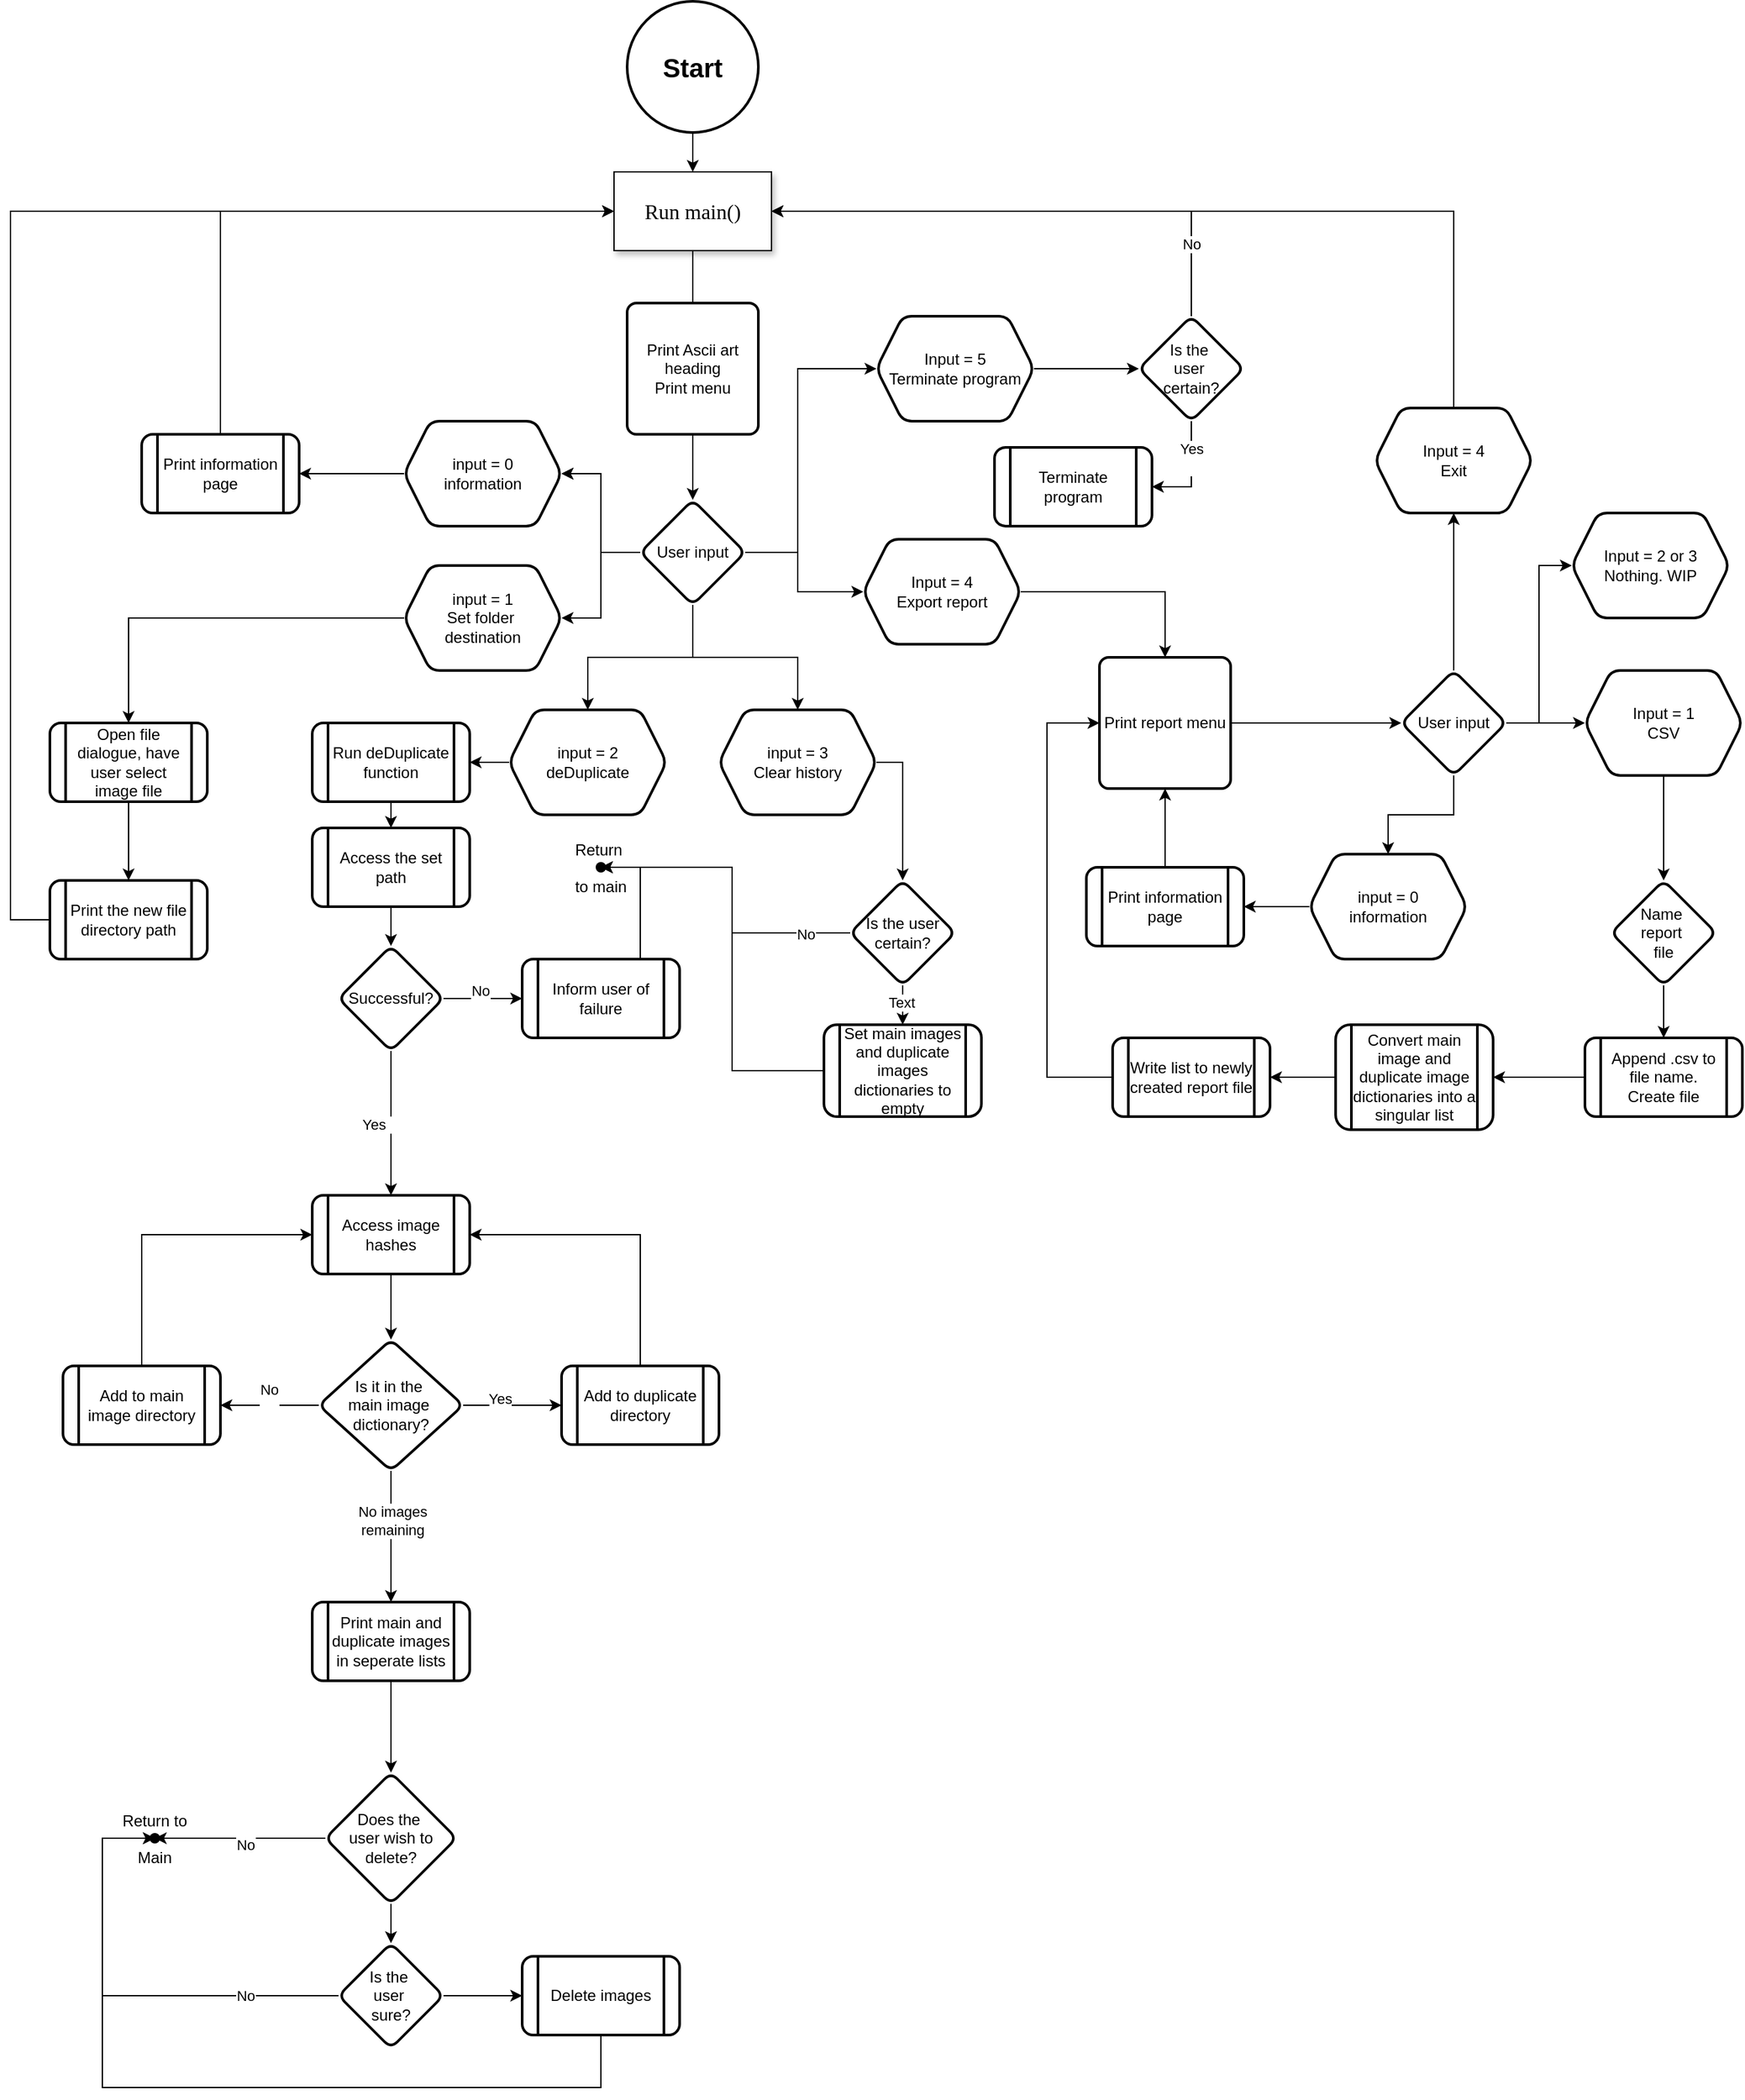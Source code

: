 <mxfile version="24.1.0" type="device">
  <diagram name="Page-1" id="edf60f1a-56cd-e834-aa8a-f176f3a09ee4">
    <mxGraphModel dx="1219" dy="713" grid="1" gridSize="10" guides="1" tooltips="1" connect="1" arrows="1" fold="1" page="1" pageScale="1" pageWidth="1100" pageHeight="850" background="none" math="0" shadow="0">
      <root>
        <mxCell id="0" />
        <mxCell id="1" parent="0" />
        <mxCell id="60e70716793133e9-32" style="edgeStyle=orthogonalEdgeStyle;rounded=0;html=1;labelBackgroundColor=none;startSize=5;endArrow=classicThin;endFill=1;endSize=5;jettySize=auto;orthogonalLoop=1;strokeWidth=1;fontFamily=Verdana;fontSize=8" parent="1" source="60e70716793133e9-4" edge="1">
          <mxGeometry relative="1" as="geometry">
            <mxPoint x="560" y="290" as="targetPoint" />
          </mxGeometry>
        </mxCell>
        <mxCell id="60e70716793133e9-4" value="&lt;span style=&quot;font-size: 16px;&quot;&gt;Run main()&lt;/span&gt;" style="rounded=0;whiteSpace=wrap;html=1;shadow=1;labelBackgroundColor=none;strokeWidth=1;fontFamily=Verdana;fontSize=8;align=center;" parent="1" vertex="1">
          <mxGeometry x="500" y="150" width="120" height="60" as="geometry" />
        </mxCell>
        <mxCell id="4-opI2tt3qrMasOqlmpi-2" value="" style="edgeStyle=orthogonalEdgeStyle;rounded=0;orthogonalLoop=1;jettySize=auto;html=1;" edge="1" parent="1" source="4-opI2tt3qrMasOqlmpi-1" target="60e70716793133e9-4">
          <mxGeometry relative="1" as="geometry" />
        </mxCell>
        <mxCell id="4-opI2tt3qrMasOqlmpi-1" value="&lt;b&gt;&lt;font style=&quot;font-size: 20px;&quot;&gt;Start&lt;/font&gt;&lt;/b&gt;" style="strokeWidth=2;html=1;shape=mxgraph.flowchart.start_2;whiteSpace=wrap;" vertex="1" parent="1">
          <mxGeometry x="510" y="20" width="100" height="100" as="geometry" />
        </mxCell>
        <mxCell id="4-opI2tt3qrMasOqlmpi-5" value="" style="edgeStyle=orthogonalEdgeStyle;rounded=0;orthogonalLoop=1;jettySize=auto;html=1;" edge="1" parent="1" source="4-opI2tt3qrMasOqlmpi-3" target="4-opI2tt3qrMasOqlmpi-4">
          <mxGeometry relative="1" as="geometry" />
        </mxCell>
        <mxCell id="4-opI2tt3qrMasOqlmpi-3" value="Print Ascii art heading&lt;div&gt;Print menu&lt;/div&gt;" style="rounded=1;whiteSpace=wrap;html=1;absoluteArcSize=1;arcSize=14;strokeWidth=2;" vertex="1" parent="1">
          <mxGeometry x="510" y="250" width="100" height="100" as="geometry" />
        </mxCell>
        <mxCell id="4-opI2tt3qrMasOqlmpi-7" value="" style="edgeStyle=orthogonalEdgeStyle;rounded=0;orthogonalLoop=1;jettySize=auto;html=1;" edge="1" parent="1" source="4-opI2tt3qrMasOqlmpi-4" target="4-opI2tt3qrMasOqlmpi-6">
          <mxGeometry relative="1" as="geometry" />
        </mxCell>
        <mxCell id="4-opI2tt3qrMasOqlmpi-10" value="" style="edgeStyle=orthogonalEdgeStyle;rounded=0;orthogonalLoop=1;jettySize=auto;html=1;" edge="1" parent="1" source="4-opI2tt3qrMasOqlmpi-4" target="4-opI2tt3qrMasOqlmpi-6">
          <mxGeometry relative="1" as="geometry" />
        </mxCell>
        <mxCell id="4-opI2tt3qrMasOqlmpi-11" style="edgeStyle=orthogonalEdgeStyle;rounded=0;orthogonalLoop=1;jettySize=auto;html=1;" edge="1" parent="1" source="4-opI2tt3qrMasOqlmpi-4">
          <mxGeometry relative="1" as="geometry">
            <mxPoint x="460" y="490" as="targetPoint" />
            <Array as="points">
              <mxPoint x="490" y="440" />
              <mxPoint x="490" y="490" />
            </Array>
          </mxGeometry>
        </mxCell>
        <mxCell id="4-opI2tt3qrMasOqlmpi-18" value="" style="edgeStyle=orthogonalEdgeStyle;rounded=0;orthogonalLoop=1;jettySize=auto;html=1;" edge="1" parent="1" source="4-opI2tt3qrMasOqlmpi-4" target="4-opI2tt3qrMasOqlmpi-17">
          <mxGeometry relative="1" as="geometry" />
        </mxCell>
        <mxCell id="4-opI2tt3qrMasOqlmpi-68" value="" style="edgeStyle=orthogonalEdgeStyle;rounded=0;orthogonalLoop=1;jettySize=auto;html=1;" edge="1" parent="1" source="4-opI2tt3qrMasOqlmpi-4" target="4-opI2tt3qrMasOqlmpi-67">
          <mxGeometry relative="1" as="geometry" />
        </mxCell>
        <mxCell id="4-opI2tt3qrMasOqlmpi-78" value="" style="edgeStyle=orthogonalEdgeStyle;rounded=0;orthogonalLoop=1;jettySize=auto;html=1;" edge="1" parent="1" source="4-opI2tt3qrMasOqlmpi-4" target="4-opI2tt3qrMasOqlmpi-77">
          <mxGeometry relative="1" as="geometry">
            <Array as="points">
              <mxPoint x="640" y="440" />
              <mxPoint x="640" y="300" />
            </Array>
          </mxGeometry>
        </mxCell>
        <mxCell id="4-opI2tt3qrMasOqlmpi-87" style="edgeStyle=orthogonalEdgeStyle;rounded=0;orthogonalLoop=1;jettySize=auto;html=1;entryX=0;entryY=0.5;entryDx=0;entryDy=0;" edge="1" parent="1" source="4-opI2tt3qrMasOqlmpi-4" target="4-opI2tt3qrMasOqlmpi-86">
          <mxGeometry relative="1" as="geometry">
            <Array as="points">
              <mxPoint x="640" y="440" />
              <mxPoint x="640" y="470" />
            </Array>
          </mxGeometry>
        </mxCell>
        <mxCell id="4-opI2tt3qrMasOqlmpi-4" value="User input" style="rhombus;whiteSpace=wrap;html=1;rounded=1;arcSize=14;strokeWidth=2;" vertex="1" parent="1">
          <mxGeometry x="520" y="400" width="80" height="80" as="geometry" />
        </mxCell>
        <mxCell id="4-opI2tt3qrMasOqlmpi-9" value="" style="edgeStyle=orthogonalEdgeStyle;rounded=0;orthogonalLoop=1;jettySize=auto;html=1;" edge="1" parent="1" source="4-opI2tt3qrMasOqlmpi-6" target="4-opI2tt3qrMasOqlmpi-8">
          <mxGeometry relative="1" as="geometry" />
        </mxCell>
        <mxCell id="4-opI2tt3qrMasOqlmpi-6" value="&lt;div&gt;&lt;span style=&quot;background-color: initial;&quot;&gt;input = 0&lt;/span&gt;&lt;br&gt;&lt;/div&gt;&lt;div&gt;&lt;span style=&quot;background-color: initial;&quot;&gt;information&lt;/span&gt;&lt;/div&gt;" style="shape=hexagon;perimeter=hexagonPerimeter2;whiteSpace=wrap;html=1;fixedSize=1;rounded=1;arcSize=14;strokeWidth=2;" vertex="1" parent="1">
          <mxGeometry x="340" y="340" width="120" height="80" as="geometry" />
        </mxCell>
        <mxCell id="4-opI2tt3qrMasOqlmpi-97" style="edgeStyle=orthogonalEdgeStyle;rounded=0;orthogonalLoop=1;jettySize=auto;html=1;entryX=0;entryY=0.5;entryDx=0;entryDy=0;" edge="1" parent="1" source="4-opI2tt3qrMasOqlmpi-8" target="60e70716793133e9-4">
          <mxGeometry relative="1" as="geometry">
            <Array as="points">
              <mxPoint x="200" y="180" />
            </Array>
          </mxGeometry>
        </mxCell>
        <mxCell id="4-opI2tt3qrMasOqlmpi-8" value="Print information page" style="shape=process;whiteSpace=wrap;html=1;backgroundOutline=1;rounded=1;arcSize=14;strokeWidth=2;" vertex="1" parent="1">
          <mxGeometry x="140" y="350" width="120" height="60" as="geometry" />
        </mxCell>
        <mxCell id="4-opI2tt3qrMasOqlmpi-14" value="" style="edgeStyle=orthogonalEdgeStyle;rounded=0;orthogonalLoop=1;jettySize=auto;html=1;" edge="1" parent="1" source="4-opI2tt3qrMasOqlmpi-12" target="4-opI2tt3qrMasOqlmpi-13">
          <mxGeometry relative="1" as="geometry" />
        </mxCell>
        <mxCell id="4-opI2tt3qrMasOqlmpi-12" value="&lt;div&gt;&lt;span style=&quot;background-color: initial;&quot;&gt;input = 1&lt;/span&gt;&lt;br&gt;&lt;/div&gt;&lt;div&gt;Set folder&amp;nbsp;&lt;/div&gt;&lt;div&gt;destination&lt;/div&gt;" style="shape=hexagon;perimeter=hexagonPerimeter2;whiteSpace=wrap;html=1;fixedSize=1;rounded=1;arcSize=14;strokeWidth=2;" vertex="1" parent="1">
          <mxGeometry x="340" y="450" width="120" height="80" as="geometry" />
        </mxCell>
        <mxCell id="4-opI2tt3qrMasOqlmpi-16" value="" style="edgeStyle=orthogonalEdgeStyle;rounded=0;orthogonalLoop=1;jettySize=auto;html=1;" edge="1" parent="1" source="4-opI2tt3qrMasOqlmpi-13" target="4-opI2tt3qrMasOqlmpi-15">
          <mxGeometry relative="1" as="geometry" />
        </mxCell>
        <mxCell id="4-opI2tt3qrMasOqlmpi-13" value="Open file dialogue, have user select image file" style="shape=process;whiteSpace=wrap;html=1;backgroundOutline=1;rounded=1;arcSize=14;strokeWidth=2;" vertex="1" parent="1">
          <mxGeometry x="70" y="570" width="120" height="60" as="geometry" />
        </mxCell>
        <mxCell id="4-opI2tt3qrMasOqlmpi-65" style="edgeStyle=orthogonalEdgeStyle;rounded=0;orthogonalLoop=1;jettySize=auto;html=1;entryX=0;entryY=0.5;entryDx=0;entryDy=0;" edge="1" parent="1" source="4-opI2tt3qrMasOqlmpi-15" target="60e70716793133e9-4">
          <mxGeometry relative="1" as="geometry">
            <Array as="points">
              <mxPoint x="40" y="720" />
              <mxPoint x="40" y="180" />
            </Array>
          </mxGeometry>
        </mxCell>
        <mxCell id="4-opI2tt3qrMasOqlmpi-15" value="Print the new file directory path" style="shape=process;whiteSpace=wrap;html=1;backgroundOutline=1;rounded=1;arcSize=14;strokeWidth=2;" vertex="1" parent="1">
          <mxGeometry x="70" y="690" width="120" height="60" as="geometry" />
        </mxCell>
        <mxCell id="4-opI2tt3qrMasOqlmpi-20" value="" style="edgeStyle=orthogonalEdgeStyle;rounded=0;orthogonalLoop=1;jettySize=auto;html=1;" edge="1" parent="1" source="4-opI2tt3qrMasOqlmpi-17" target="4-opI2tt3qrMasOqlmpi-19">
          <mxGeometry relative="1" as="geometry" />
        </mxCell>
        <mxCell id="4-opI2tt3qrMasOqlmpi-17" value="input = 2&lt;div&gt;deDuplicate&lt;/div&gt;" style="shape=hexagon;perimeter=hexagonPerimeter2;whiteSpace=wrap;html=1;fixedSize=1;rounded=1;arcSize=14;strokeWidth=2;" vertex="1" parent="1">
          <mxGeometry x="420" y="560" width="120" height="80" as="geometry" />
        </mxCell>
        <mxCell id="4-opI2tt3qrMasOqlmpi-22" value="" style="edgeStyle=orthogonalEdgeStyle;rounded=0;orthogonalLoop=1;jettySize=auto;html=1;" edge="1" parent="1" source="4-opI2tt3qrMasOqlmpi-19" target="4-opI2tt3qrMasOqlmpi-21">
          <mxGeometry relative="1" as="geometry" />
        </mxCell>
        <mxCell id="4-opI2tt3qrMasOqlmpi-19" value="Run deDuplicate function" style="shape=process;whiteSpace=wrap;html=1;backgroundOutline=1;rounded=1;arcSize=14;strokeWidth=2;" vertex="1" parent="1">
          <mxGeometry x="270" y="570" width="120" height="60" as="geometry" />
        </mxCell>
        <mxCell id="4-opI2tt3qrMasOqlmpi-24" value="" style="edgeStyle=orthogonalEdgeStyle;rounded=0;orthogonalLoop=1;jettySize=auto;html=1;" edge="1" parent="1" source="4-opI2tt3qrMasOqlmpi-21" target="4-opI2tt3qrMasOqlmpi-23">
          <mxGeometry relative="1" as="geometry" />
        </mxCell>
        <mxCell id="4-opI2tt3qrMasOqlmpi-21" value="Access the set path" style="shape=process;whiteSpace=wrap;html=1;backgroundOutline=1;rounded=1;arcSize=14;strokeWidth=2;" vertex="1" parent="1">
          <mxGeometry x="270" y="650" width="120" height="60" as="geometry" />
        </mxCell>
        <mxCell id="4-opI2tt3qrMasOqlmpi-29" value="" style="edgeStyle=orthogonalEdgeStyle;rounded=0;orthogonalLoop=1;jettySize=auto;html=1;" edge="1" parent="1" source="4-opI2tt3qrMasOqlmpi-23" target="4-opI2tt3qrMasOqlmpi-28">
          <mxGeometry relative="1" as="geometry" />
        </mxCell>
        <mxCell id="4-opI2tt3qrMasOqlmpi-36" value="Yes&amp;nbsp; &amp;nbsp; &amp;nbsp; &amp;nbsp; &amp;nbsp;&amp;nbsp;" style="edgeLabel;html=1;align=center;verticalAlign=middle;resizable=0;points=[];" vertex="1" connectable="0" parent="4-opI2tt3qrMasOqlmpi-29">
          <mxGeometry x="0.018" y="2" relative="1" as="geometry">
            <mxPoint as="offset" />
          </mxGeometry>
        </mxCell>
        <mxCell id="4-opI2tt3qrMasOqlmpi-31" value="" style="edgeStyle=orthogonalEdgeStyle;rounded=0;orthogonalLoop=1;jettySize=auto;html=1;" edge="1" parent="1" source="4-opI2tt3qrMasOqlmpi-23" target="4-opI2tt3qrMasOqlmpi-30">
          <mxGeometry relative="1" as="geometry" />
        </mxCell>
        <mxCell id="4-opI2tt3qrMasOqlmpi-35" value="No&lt;div&gt;&lt;br&gt;&lt;/div&gt;" style="edgeLabel;html=1;align=center;verticalAlign=middle;resizable=0;points=[];" vertex="1" connectable="0" parent="4-opI2tt3qrMasOqlmpi-31">
          <mxGeometry x="-0.069" y="-1" relative="1" as="geometry">
            <mxPoint as="offset" />
          </mxGeometry>
        </mxCell>
        <mxCell id="4-opI2tt3qrMasOqlmpi-23" value="Successful?" style="rhombus;whiteSpace=wrap;html=1;rounded=1;arcSize=14;strokeWidth=2;" vertex="1" parent="1">
          <mxGeometry x="290" y="740" width="80" height="80" as="geometry" />
        </mxCell>
        <mxCell id="4-opI2tt3qrMasOqlmpi-38" value="" style="edgeStyle=orthogonalEdgeStyle;rounded=0;orthogonalLoop=1;jettySize=auto;html=1;" edge="1" parent="1" source="4-opI2tt3qrMasOqlmpi-28" target="4-opI2tt3qrMasOqlmpi-37">
          <mxGeometry relative="1" as="geometry" />
        </mxCell>
        <mxCell id="4-opI2tt3qrMasOqlmpi-28" value="Access image hashes" style="shape=process;whiteSpace=wrap;html=1;backgroundOutline=1;rounded=1;arcSize=14;strokeWidth=2;" vertex="1" parent="1">
          <mxGeometry x="270" y="930" width="120" height="60" as="geometry" />
        </mxCell>
        <mxCell id="4-opI2tt3qrMasOqlmpi-34" value="" style="edgeStyle=orthogonalEdgeStyle;rounded=0;orthogonalLoop=1;jettySize=auto;html=1;" edge="1" parent="1" source="4-opI2tt3qrMasOqlmpi-30" target="4-opI2tt3qrMasOqlmpi-33">
          <mxGeometry relative="1" as="geometry">
            <Array as="points">
              <mxPoint x="520" y="680" />
            </Array>
          </mxGeometry>
        </mxCell>
        <mxCell id="4-opI2tt3qrMasOqlmpi-30" value="Inform user of failure" style="shape=process;whiteSpace=wrap;html=1;backgroundOutline=1;rounded=1;arcSize=14;strokeWidth=2;" vertex="1" parent="1">
          <mxGeometry x="430" y="750" width="120" height="60" as="geometry" />
        </mxCell>
        <mxCell id="4-opI2tt3qrMasOqlmpi-33" value="Return &#xa;&#xa;to main" style="shape=waypoint;sketch=0;size=6;pointerEvents=1;points=[];fillColor=default;resizable=0;rotatable=0;perimeter=centerPerimeter;snapToPoint=1;rounded=1;arcSize=14;strokeWidth=2;" vertex="1" parent="1">
          <mxGeometry x="480" y="670" width="20" height="20" as="geometry" />
        </mxCell>
        <mxCell id="4-opI2tt3qrMasOqlmpi-40" value="" style="edgeStyle=orthogonalEdgeStyle;rounded=0;orthogonalLoop=1;jettySize=auto;html=1;" edge="1" parent="1" source="4-opI2tt3qrMasOqlmpi-37" target="4-opI2tt3qrMasOqlmpi-39">
          <mxGeometry relative="1" as="geometry" />
        </mxCell>
        <mxCell id="4-opI2tt3qrMasOqlmpi-41" value="Yes" style="edgeLabel;html=1;align=center;verticalAlign=middle;resizable=0;points=[];" vertex="1" connectable="0" parent="4-opI2tt3qrMasOqlmpi-40">
          <mxGeometry x="-0.247" y="5" relative="1" as="geometry">
            <mxPoint as="offset" />
          </mxGeometry>
        </mxCell>
        <mxCell id="4-opI2tt3qrMasOqlmpi-43" value="" style="edgeStyle=orthogonalEdgeStyle;rounded=0;orthogonalLoop=1;jettySize=auto;html=1;" edge="1" parent="1" source="4-opI2tt3qrMasOqlmpi-37" target="4-opI2tt3qrMasOqlmpi-42">
          <mxGeometry relative="1" as="geometry" />
        </mxCell>
        <mxCell id="4-opI2tt3qrMasOqlmpi-44" value="No&lt;div&gt;&lt;br&gt;&lt;/div&gt;" style="edgeLabel;html=1;align=center;verticalAlign=middle;resizable=0;points=[];" vertex="1" connectable="0" parent="4-opI2tt3qrMasOqlmpi-43">
          <mxGeometry x="-0.012" y="-5" relative="1" as="geometry">
            <mxPoint x="-1" as="offset" />
          </mxGeometry>
        </mxCell>
        <mxCell id="4-opI2tt3qrMasOqlmpi-48" value="" style="edgeStyle=orthogonalEdgeStyle;rounded=0;orthogonalLoop=1;jettySize=auto;html=1;" edge="1" parent="1" source="4-opI2tt3qrMasOqlmpi-37" target="4-opI2tt3qrMasOqlmpi-47">
          <mxGeometry relative="1" as="geometry" />
        </mxCell>
        <mxCell id="4-opI2tt3qrMasOqlmpi-49" value="No images&lt;div&gt;remaining&lt;/div&gt;" style="edgeLabel;html=1;align=center;verticalAlign=middle;resizable=0;points=[];" vertex="1" connectable="0" parent="4-opI2tt3qrMasOqlmpi-48">
          <mxGeometry x="-0.239" y="1" relative="1" as="geometry">
            <mxPoint as="offset" />
          </mxGeometry>
        </mxCell>
        <mxCell id="4-opI2tt3qrMasOqlmpi-37" value="Is it in the&amp;nbsp;&lt;div&gt;main image&amp;nbsp;&lt;div&gt;dictionary?&lt;/div&gt;&lt;/div&gt;" style="rhombus;whiteSpace=wrap;html=1;rounded=1;arcSize=14;strokeWidth=2;" vertex="1" parent="1">
          <mxGeometry x="275" y="1040" width="110" height="100" as="geometry" />
        </mxCell>
        <mxCell id="4-opI2tt3qrMasOqlmpi-46" style="edgeStyle=orthogonalEdgeStyle;rounded=0;orthogonalLoop=1;jettySize=auto;html=1;entryX=1;entryY=0.5;entryDx=0;entryDy=0;" edge="1" parent="1" source="4-opI2tt3qrMasOqlmpi-39" target="4-opI2tt3qrMasOqlmpi-28">
          <mxGeometry relative="1" as="geometry">
            <Array as="points">
              <mxPoint x="520" y="960" />
            </Array>
          </mxGeometry>
        </mxCell>
        <mxCell id="4-opI2tt3qrMasOqlmpi-39" value="Add to duplicate directory" style="shape=process;whiteSpace=wrap;html=1;backgroundOutline=1;rounded=1;arcSize=14;strokeWidth=2;" vertex="1" parent="1">
          <mxGeometry x="460" y="1060" width="120" height="60" as="geometry" />
        </mxCell>
        <mxCell id="4-opI2tt3qrMasOqlmpi-45" style="edgeStyle=orthogonalEdgeStyle;rounded=0;orthogonalLoop=1;jettySize=auto;html=1;entryX=0;entryY=0.5;entryDx=0;entryDy=0;" edge="1" parent="1" source="4-opI2tt3qrMasOqlmpi-42" target="4-opI2tt3qrMasOqlmpi-28">
          <mxGeometry relative="1" as="geometry">
            <mxPoint x="160.0" y="920" as="targetPoint" />
            <Array as="points">
              <mxPoint x="140" y="960" />
            </Array>
          </mxGeometry>
        </mxCell>
        <mxCell id="4-opI2tt3qrMasOqlmpi-42" value="Add to main image directory" style="shape=process;whiteSpace=wrap;html=1;backgroundOutline=1;rounded=1;arcSize=14;strokeWidth=2;" vertex="1" parent="1">
          <mxGeometry x="80" y="1060" width="120" height="60" as="geometry" />
        </mxCell>
        <mxCell id="4-opI2tt3qrMasOqlmpi-52" value="" style="edgeStyle=orthogonalEdgeStyle;rounded=0;orthogonalLoop=1;jettySize=auto;html=1;" edge="1" parent="1" source="4-opI2tt3qrMasOqlmpi-47" target="4-opI2tt3qrMasOqlmpi-51">
          <mxGeometry relative="1" as="geometry" />
        </mxCell>
        <mxCell id="4-opI2tt3qrMasOqlmpi-47" value="Print main and duplicate images in seperate lists" style="shape=process;whiteSpace=wrap;html=1;backgroundOutline=1;rounded=1;arcSize=14;strokeWidth=2;" vertex="1" parent="1">
          <mxGeometry x="270" y="1240" width="120" height="60" as="geometry" />
        </mxCell>
        <mxCell id="4-opI2tt3qrMasOqlmpi-56" value="" style="edgeStyle=orthogonalEdgeStyle;rounded=0;orthogonalLoop=1;jettySize=auto;html=1;" edge="1" parent="1" source="4-opI2tt3qrMasOqlmpi-51" target="4-opI2tt3qrMasOqlmpi-55">
          <mxGeometry relative="1" as="geometry" />
        </mxCell>
        <mxCell id="4-opI2tt3qrMasOqlmpi-57" value="No" style="edgeLabel;html=1;align=center;verticalAlign=middle;resizable=0;points=[];" vertex="1" connectable="0" parent="4-opI2tt3qrMasOqlmpi-56">
          <mxGeometry x="-0.063" y="5" relative="1" as="geometry">
            <mxPoint as="offset" />
          </mxGeometry>
        </mxCell>
        <mxCell id="4-opI2tt3qrMasOqlmpi-59" value="" style="edgeStyle=orthogonalEdgeStyle;rounded=0;orthogonalLoop=1;jettySize=auto;html=1;" edge="1" parent="1" source="4-opI2tt3qrMasOqlmpi-51" target="4-opI2tt3qrMasOqlmpi-58">
          <mxGeometry relative="1" as="geometry" />
        </mxCell>
        <mxCell id="4-opI2tt3qrMasOqlmpi-51" value="Does the&amp;nbsp;&lt;div&gt;user wish to delete?&lt;/div&gt;" style="rhombus;whiteSpace=wrap;html=1;rounded=1;arcSize=14;strokeWidth=2;" vertex="1" parent="1">
          <mxGeometry x="280" y="1370" width="100" height="100" as="geometry" />
        </mxCell>
        <mxCell id="4-opI2tt3qrMasOqlmpi-55" value="Return to&#xa;&#xa;Main" style="shape=waypoint;sketch=0;size=6;pointerEvents=1;points=[];fillColor=default;resizable=0;rotatable=0;perimeter=centerPerimeter;snapToPoint=1;rounded=1;arcSize=14;strokeWidth=2;" vertex="1" parent="1">
          <mxGeometry x="140" y="1410" width="20" height="20" as="geometry" />
        </mxCell>
        <mxCell id="4-opI2tt3qrMasOqlmpi-63" value="" style="edgeStyle=orthogonalEdgeStyle;rounded=0;orthogonalLoop=1;jettySize=auto;html=1;" edge="1" parent="1" source="4-opI2tt3qrMasOqlmpi-58" target="4-opI2tt3qrMasOqlmpi-62">
          <mxGeometry relative="1" as="geometry" />
        </mxCell>
        <mxCell id="4-opI2tt3qrMasOqlmpi-58" value="Is the&amp;nbsp;&lt;div&gt;user&amp;nbsp;&lt;/div&gt;&lt;div&gt;sure?&lt;/div&gt;" style="rhombus;whiteSpace=wrap;html=1;rounded=1;arcSize=14;strokeWidth=2;" vertex="1" parent="1">
          <mxGeometry x="290" y="1500" width="80" height="80" as="geometry" />
        </mxCell>
        <mxCell id="4-opI2tt3qrMasOqlmpi-60" style="edgeStyle=orthogonalEdgeStyle;rounded=0;orthogonalLoop=1;jettySize=auto;html=1;entryX=0.615;entryY=0.779;entryDx=0;entryDy=0;entryPerimeter=0;" edge="1" parent="1" source="4-opI2tt3qrMasOqlmpi-58" target="4-opI2tt3qrMasOqlmpi-55">
          <mxGeometry relative="1" as="geometry">
            <Array as="points">
              <mxPoint x="110" y="1540" />
              <mxPoint x="110" y="1420" />
            </Array>
          </mxGeometry>
        </mxCell>
        <mxCell id="4-opI2tt3qrMasOqlmpi-61" value="No" style="edgeLabel;html=1;align=center;verticalAlign=middle;resizable=0;points=[];" vertex="1" connectable="0" parent="4-opI2tt3qrMasOqlmpi-60">
          <mxGeometry x="-0.583" relative="1" as="geometry">
            <mxPoint as="offset" />
          </mxGeometry>
        </mxCell>
        <mxCell id="4-opI2tt3qrMasOqlmpi-62" value="Delete images" style="shape=process;whiteSpace=wrap;html=1;backgroundOutline=1;rounded=1;arcSize=14;strokeWidth=2;" vertex="1" parent="1">
          <mxGeometry x="430" y="1510" width="120" height="60" as="geometry" />
        </mxCell>
        <mxCell id="4-opI2tt3qrMasOqlmpi-64" style="edgeStyle=orthogonalEdgeStyle;rounded=0;orthogonalLoop=1;jettySize=auto;html=1;entryX=0.191;entryY=1.25;entryDx=0;entryDy=0;entryPerimeter=0;" edge="1" parent="1" source="4-opI2tt3qrMasOqlmpi-62" target="4-opI2tt3qrMasOqlmpi-55">
          <mxGeometry relative="1" as="geometry">
            <Array as="points">
              <mxPoint x="490" y="1610" />
              <mxPoint x="110" y="1610" />
              <mxPoint x="110" y="1420" />
            </Array>
          </mxGeometry>
        </mxCell>
        <mxCell id="4-opI2tt3qrMasOqlmpi-70" value="" style="edgeStyle=orthogonalEdgeStyle;rounded=0;orthogonalLoop=1;jettySize=auto;html=1;" edge="1" parent="1" source="4-opI2tt3qrMasOqlmpi-67" target="4-opI2tt3qrMasOqlmpi-69">
          <mxGeometry relative="1" as="geometry">
            <Array as="points">
              <mxPoint x="720" y="600" />
            </Array>
          </mxGeometry>
        </mxCell>
        <mxCell id="4-opI2tt3qrMasOqlmpi-67" value="input = 3&lt;div&gt;Clear history&lt;/div&gt;" style="shape=hexagon;perimeter=hexagonPerimeter2;whiteSpace=wrap;html=1;fixedSize=1;rounded=1;arcSize=14;strokeWidth=2;" vertex="1" parent="1">
          <mxGeometry x="580" y="560" width="120" height="80" as="geometry" />
        </mxCell>
        <mxCell id="4-opI2tt3qrMasOqlmpi-74" value="" style="edgeStyle=orthogonalEdgeStyle;rounded=0;orthogonalLoop=1;jettySize=auto;html=1;" edge="1" parent="1" source="4-opI2tt3qrMasOqlmpi-69" target="4-opI2tt3qrMasOqlmpi-73">
          <mxGeometry relative="1" as="geometry" />
        </mxCell>
        <mxCell id="4-opI2tt3qrMasOqlmpi-76" value="Text" style="edgeLabel;html=1;align=center;verticalAlign=middle;resizable=0;points=[];" vertex="1" connectable="0" parent="4-opI2tt3qrMasOqlmpi-74">
          <mxGeometry x="0.302" y="-1" relative="1" as="geometry">
            <mxPoint as="offset" />
          </mxGeometry>
        </mxCell>
        <mxCell id="4-opI2tt3qrMasOqlmpi-69" value="Is the user certain?" style="rhombus;whiteSpace=wrap;html=1;rounded=1;arcSize=14;strokeWidth=2;" vertex="1" parent="1">
          <mxGeometry x="680" y="690" width="80" height="80" as="geometry" />
        </mxCell>
        <mxCell id="4-opI2tt3qrMasOqlmpi-71" style="edgeStyle=orthogonalEdgeStyle;rounded=0;orthogonalLoop=1;jettySize=auto;html=1;entryX=0.791;entryY=0.838;entryDx=0;entryDy=0;entryPerimeter=0;" edge="1" parent="1" source="4-opI2tt3qrMasOqlmpi-69" target="4-opI2tt3qrMasOqlmpi-33">
          <mxGeometry relative="1" as="geometry" />
        </mxCell>
        <mxCell id="4-opI2tt3qrMasOqlmpi-72" value="No" style="edgeLabel;html=1;align=center;verticalAlign=middle;resizable=0;points=[];" vertex="1" connectable="0" parent="4-opI2tt3qrMasOqlmpi-71">
          <mxGeometry x="-0.716" y="1" relative="1" as="geometry">
            <mxPoint as="offset" />
          </mxGeometry>
        </mxCell>
        <mxCell id="4-opI2tt3qrMasOqlmpi-75" style="edgeStyle=orthogonalEdgeStyle;rounded=0;orthogonalLoop=1;jettySize=auto;html=1;" edge="1" parent="1" source="4-opI2tt3qrMasOqlmpi-73" target="4-opI2tt3qrMasOqlmpi-33">
          <mxGeometry relative="1" as="geometry">
            <mxPoint x="550.0" y="690" as="targetPoint" />
            <Array as="points">
              <mxPoint x="590" y="835" />
              <mxPoint x="590" y="680" />
            </Array>
          </mxGeometry>
        </mxCell>
        <mxCell id="4-opI2tt3qrMasOqlmpi-73" value="Set main images and duplicate images dictionaries to empty" style="shape=process;whiteSpace=wrap;html=1;backgroundOutline=1;rounded=1;arcSize=14;strokeWidth=2;" vertex="1" parent="1">
          <mxGeometry x="660" y="800" width="120" height="70" as="geometry" />
        </mxCell>
        <mxCell id="4-opI2tt3qrMasOqlmpi-80" value="" style="edgeStyle=orthogonalEdgeStyle;rounded=0;orthogonalLoop=1;jettySize=auto;html=1;" edge="1" parent="1" source="4-opI2tt3qrMasOqlmpi-77" target="4-opI2tt3qrMasOqlmpi-79">
          <mxGeometry relative="1" as="geometry" />
        </mxCell>
        <mxCell id="4-opI2tt3qrMasOqlmpi-77" value="Input = 5&lt;div&gt;Terminate program&lt;/div&gt;" style="shape=hexagon;perimeter=hexagonPerimeter2;whiteSpace=wrap;html=1;fixedSize=1;rounded=1;arcSize=14;strokeWidth=2;" vertex="1" parent="1">
          <mxGeometry x="700" y="260" width="120" height="80" as="geometry" />
        </mxCell>
        <mxCell id="4-opI2tt3qrMasOqlmpi-81" style="edgeStyle=orthogonalEdgeStyle;rounded=0;orthogonalLoop=1;jettySize=auto;html=1;entryX=1;entryY=0.5;entryDx=0;entryDy=0;" edge="1" parent="1" source="4-opI2tt3qrMasOqlmpi-79" target="60e70716793133e9-4">
          <mxGeometry relative="1" as="geometry">
            <Array as="points">
              <mxPoint x="940" y="180" />
            </Array>
          </mxGeometry>
        </mxCell>
        <mxCell id="4-opI2tt3qrMasOqlmpi-82" value="No" style="edgeLabel;html=1;align=center;verticalAlign=middle;resizable=0;points=[];" vertex="1" connectable="0" parent="4-opI2tt3qrMasOqlmpi-81">
          <mxGeometry x="-0.724" relative="1" as="geometry">
            <mxPoint as="offset" />
          </mxGeometry>
        </mxCell>
        <mxCell id="4-opI2tt3qrMasOqlmpi-84" value="" style="edgeStyle=orthogonalEdgeStyle;rounded=0;orthogonalLoop=1;jettySize=auto;html=1;entryX=1;entryY=0.5;entryDx=0;entryDy=0;" edge="1" parent="1" source="4-opI2tt3qrMasOqlmpi-79" target="4-opI2tt3qrMasOqlmpi-83">
          <mxGeometry relative="1" as="geometry" />
        </mxCell>
        <mxCell id="4-opI2tt3qrMasOqlmpi-85" value="Yes&lt;div&gt;&lt;br&gt;&lt;/div&gt;" style="edgeLabel;html=1;align=center;verticalAlign=middle;resizable=0;points=[];" vertex="1" connectable="0" parent="4-opI2tt3qrMasOqlmpi-84">
          <mxGeometry x="-0.309" relative="1" as="geometry">
            <mxPoint as="offset" />
          </mxGeometry>
        </mxCell>
        <mxCell id="4-opI2tt3qrMasOqlmpi-79" value="Is the&amp;nbsp;&lt;div&gt;user&amp;nbsp;&lt;/div&gt;&lt;div&gt;certain?&lt;/div&gt;" style="rhombus;whiteSpace=wrap;html=1;rounded=1;arcSize=14;strokeWidth=2;" vertex="1" parent="1">
          <mxGeometry x="900" y="260" width="80" height="80" as="geometry" />
        </mxCell>
        <mxCell id="4-opI2tt3qrMasOqlmpi-83" value="Terminate program" style="shape=process;whiteSpace=wrap;html=1;backgroundOutline=1;rounded=1;arcSize=14;strokeWidth=2;" vertex="1" parent="1">
          <mxGeometry x="790" y="360" width="120" height="60" as="geometry" />
        </mxCell>
        <mxCell id="4-opI2tt3qrMasOqlmpi-90" style="edgeStyle=orthogonalEdgeStyle;rounded=0;orthogonalLoop=1;jettySize=auto;html=1;entryX=0.5;entryY=0;entryDx=0;entryDy=0;" edge="1" parent="1" source="4-opI2tt3qrMasOqlmpi-86" target="4-opI2tt3qrMasOqlmpi-91">
          <mxGeometry relative="1" as="geometry">
            <mxPoint x="920" y="540" as="targetPoint" />
          </mxGeometry>
        </mxCell>
        <mxCell id="4-opI2tt3qrMasOqlmpi-86" value="Input = 4&lt;div&gt;Export report&lt;/div&gt;" style="shape=hexagon;perimeter=hexagonPerimeter2;whiteSpace=wrap;html=1;fixedSize=1;rounded=1;arcSize=14;strokeWidth=2;" vertex="1" parent="1">
          <mxGeometry x="690" y="430" width="120" height="80" as="geometry" />
        </mxCell>
        <mxCell id="4-opI2tt3qrMasOqlmpi-93" value="" style="edgeStyle=orthogonalEdgeStyle;rounded=0;orthogonalLoop=1;jettySize=auto;html=1;" edge="1" parent="1" source="4-opI2tt3qrMasOqlmpi-91" target="4-opI2tt3qrMasOqlmpi-92">
          <mxGeometry relative="1" as="geometry" />
        </mxCell>
        <mxCell id="4-opI2tt3qrMasOqlmpi-91" value="Print report menu" style="rounded=1;whiteSpace=wrap;html=1;absoluteArcSize=1;arcSize=14;strokeWidth=2;" vertex="1" parent="1">
          <mxGeometry x="870" y="520" width="100" height="100" as="geometry" />
        </mxCell>
        <mxCell id="4-opI2tt3qrMasOqlmpi-99" style="edgeStyle=orthogonalEdgeStyle;rounded=0;orthogonalLoop=1;jettySize=auto;html=1;" edge="1" parent="1" source="4-opI2tt3qrMasOqlmpi-92" target="4-opI2tt3qrMasOqlmpi-95">
          <mxGeometry relative="1" as="geometry" />
        </mxCell>
        <mxCell id="4-opI2tt3qrMasOqlmpi-101" value="" style="edgeStyle=orthogonalEdgeStyle;rounded=0;orthogonalLoop=1;jettySize=auto;html=1;" edge="1" parent="1" source="4-opI2tt3qrMasOqlmpi-92" target="4-opI2tt3qrMasOqlmpi-100">
          <mxGeometry relative="1" as="geometry" />
        </mxCell>
        <mxCell id="4-opI2tt3qrMasOqlmpi-115" value="" style="edgeStyle=orthogonalEdgeStyle;rounded=0;orthogonalLoop=1;jettySize=auto;html=1;" edge="1" parent="1" source="4-opI2tt3qrMasOqlmpi-92" target="4-opI2tt3qrMasOqlmpi-114">
          <mxGeometry relative="1" as="geometry" />
        </mxCell>
        <mxCell id="4-opI2tt3qrMasOqlmpi-118" style="edgeStyle=orthogonalEdgeStyle;rounded=0;orthogonalLoop=1;jettySize=auto;html=1;entryX=0;entryY=0.5;entryDx=0;entryDy=0;" edge="1" parent="1" source="4-opI2tt3qrMasOqlmpi-92" target="4-opI2tt3qrMasOqlmpi-117">
          <mxGeometry relative="1" as="geometry" />
        </mxCell>
        <mxCell id="4-opI2tt3qrMasOqlmpi-92" value="User input" style="rhombus;whiteSpace=wrap;html=1;rounded=1;arcSize=14;strokeWidth=2;" vertex="1" parent="1">
          <mxGeometry x="1100" y="530" width="80" height="80" as="geometry" />
        </mxCell>
        <mxCell id="4-opI2tt3qrMasOqlmpi-94" value="" style="edgeStyle=orthogonalEdgeStyle;rounded=0;orthogonalLoop=1;jettySize=auto;html=1;" edge="1" parent="1" source="4-opI2tt3qrMasOqlmpi-95" target="4-opI2tt3qrMasOqlmpi-96">
          <mxGeometry relative="1" as="geometry" />
        </mxCell>
        <mxCell id="4-opI2tt3qrMasOqlmpi-95" value="&lt;div&gt;&lt;span style=&quot;background-color: initial;&quot;&gt;input = 0&lt;/span&gt;&lt;br&gt;&lt;/div&gt;&lt;div&gt;&lt;span style=&quot;background-color: initial;&quot;&gt;information&lt;/span&gt;&lt;/div&gt;" style="shape=hexagon;perimeter=hexagonPerimeter2;whiteSpace=wrap;html=1;fixedSize=1;rounded=1;arcSize=14;strokeWidth=2;" vertex="1" parent="1">
          <mxGeometry x="1030" y="670" width="120" height="80" as="geometry" />
        </mxCell>
        <mxCell id="4-opI2tt3qrMasOqlmpi-98" style="edgeStyle=orthogonalEdgeStyle;rounded=0;orthogonalLoop=1;jettySize=auto;html=1;" edge="1" parent="1" source="4-opI2tt3qrMasOqlmpi-96" target="4-opI2tt3qrMasOqlmpi-91">
          <mxGeometry relative="1" as="geometry" />
        </mxCell>
        <mxCell id="4-opI2tt3qrMasOqlmpi-96" value="Print information page" style="shape=process;whiteSpace=wrap;html=1;backgroundOutline=1;rounded=1;arcSize=14;strokeWidth=2;" vertex="1" parent="1">
          <mxGeometry x="860" y="680" width="120" height="60" as="geometry" />
        </mxCell>
        <mxCell id="4-opI2tt3qrMasOqlmpi-105" value="" style="edgeStyle=orthogonalEdgeStyle;rounded=0;orthogonalLoop=1;jettySize=auto;html=1;" edge="1" parent="1" source="4-opI2tt3qrMasOqlmpi-100" target="4-opI2tt3qrMasOqlmpi-104">
          <mxGeometry relative="1" as="geometry" />
        </mxCell>
        <mxCell id="4-opI2tt3qrMasOqlmpi-100" value="Input = 1&lt;div&gt;CSV&lt;/div&gt;" style="shape=hexagon;perimeter=hexagonPerimeter2;whiteSpace=wrap;html=1;fixedSize=1;rounded=1;arcSize=14;strokeWidth=2;" vertex="1" parent="1">
          <mxGeometry x="1240" y="530" width="120" height="80" as="geometry" />
        </mxCell>
        <mxCell id="4-opI2tt3qrMasOqlmpi-107" value="" style="edgeStyle=orthogonalEdgeStyle;rounded=0;orthogonalLoop=1;jettySize=auto;html=1;" edge="1" parent="1" source="4-opI2tt3qrMasOqlmpi-104" target="4-opI2tt3qrMasOqlmpi-106">
          <mxGeometry relative="1" as="geometry" />
        </mxCell>
        <mxCell id="4-opI2tt3qrMasOqlmpi-104" value="Name&amp;nbsp;&lt;div&gt;report&amp;nbsp;&lt;/div&gt;&lt;div&gt;file&lt;/div&gt;" style="rhombus;whiteSpace=wrap;html=1;rounded=1;arcSize=14;strokeWidth=2;" vertex="1" parent="1">
          <mxGeometry x="1260" y="690" width="80" height="80" as="geometry" />
        </mxCell>
        <mxCell id="4-opI2tt3qrMasOqlmpi-109" value="" style="edgeStyle=orthogonalEdgeStyle;rounded=0;orthogonalLoop=1;jettySize=auto;html=1;" edge="1" parent="1" source="4-opI2tt3qrMasOqlmpi-106" target="4-opI2tt3qrMasOqlmpi-108">
          <mxGeometry relative="1" as="geometry" />
        </mxCell>
        <mxCell id="4-opI2tt3qrMasOqlmpi-106" value="Append .csv to file name.&lt;div&gt;Create file&lt;/div&gt;" style="shape=process;whiteSpace=wrap;html=1;backgroundOutline=1;rounded=1;arcSize=14;strokeWidth=2;" vertex="1" parent="1">
          <mxGeometry x="1240" y="810" width="120" height="60" as="geometry" />
        </mxCell>
        <mxCell id="4-opI2tt3qrMasOqlmpi-111" value="" style="edgeStyle=orthogonalEdgeStyle;rounded=0;orthogonalLoop=1;jettySize=auto;html=1;" edge="1" parent="1" source="4-opI2tt3qrMasOqlmpi-108" target="4-opI2tt3qrMasOqlmpi-110">
          <mxGeometry relative="1" as="geometry" />
        </mxCell>
        <mxCell id="4-opI2tt3qrMasOqlmpi-108" value="Convert main image and duplicate image dictionaries into a singular list" style="shape=process;whiteSpace=wrap;html=1;backgroundOutline=1;rounded=1;arcSize=14;strokeWidth=2;" vertex="1" parent="1">
          <mxGeometry x="1050" y="800" width="120" height="80" as="geometry" />
        </mxCell>
        <mxCell id="4-opI2tt3qrMasOqlmpi-113" style="edgeStyle=orthogonalEdgeStyle;rounded=0;orthogonalLoop=1;jettySize=auto;html=1;entryX=0;entryY=0.5;entryDx=0;entryDy=0;" edge="1" parent="1" source="4-opI2tt3qrMasOqlmpi-110" target="4-opI2tt3qrMasOqlmpi-91">
          <mxGeometry relative="1" as="geometry">
            <Array as="points">
              <mxPoint x="830" y="840" />
              <mxPoint x="830" y="570" />
            </Array>
          </mxGeometry>
        </mxCell>
        <mxCell id="4-opI2tt3qrMasOqlmpi-110" value="Write list to newly created report file" style="shape=process;whiteSpace=wrap;html=1;backgroundOutline=1;rounded=1;arcSize=14;strokeWidth=2;" vertex="1" parent="1">
          <mxGeometry x="880" y="810" width="120" height="60" as="geometry" />
        </mxCell>
        <mxCell id="4-opI2tt3qrMasOqlmpi-116" style="edgeStyle=orthogonalEdgeStyle;rounded=0;orthogonalLoop=1;jettySize=auto;html=1;entryX=1;entryY=0.5;entryDx=0;entryDy=0;" edge="1" parent="1" source="4-opI2tt3qrMasOqlmpi-114" target="60e70716793133e9-4">
          <mxGeometry relative="1" as="geometry">
            <Array as="points">
              <mxPoint x="1140" y="180" />
            </Array>
          </mxGeometry>
        </mxCell>
        <mxCell id="4-opI2tt3qrMasOqlmpi-114" value="Input = 4&lt;div&gt;Exit&lt;/div&gt;" style="shape=hexagon;perimeter=hexagonPerimeter2;whiteSpace=wrap;html=1;fixedSize=1;rounded=1;arcSize=14;strokeWidth=2;" vertex="1" parent="1">
          <mxGeometry x="1080" y="330" width="120" height="80" as="geometry" />
        </mxCell>
        <mxCell id="4-opI2tt3qrMasOqlmpi-117" value="Input = 2 or 3&lt;div&gt;Nothing. WIP&lt;/div&gt;" style="shape=hexagon;perimeter=hexagonPerimeter2;whiteSpace=wrap;html=1;fixedSize=1;rounded=1;arcSize=14;strokeWidth=2;" vertex="1" parent="1">
          <mxGeometry x="1230" y="410" width="120" height="80" as="geometry" />
        </mxCell>
      </root>
    </mxGraphModel>
  </diagram>
</mxfile>
